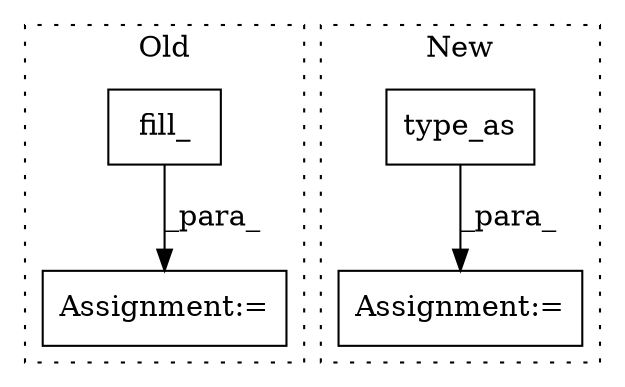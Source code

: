 digraph G {
subgraph cluster0 {
1 [label="fill_" a="32" s="22029,22043" l="6,1" shape="box"];
3 [label="Assignment:=" a="7" s="22125" l="1" shape="box"];
label = "Old";
style="dotted";
}
subgraph cluster1 {
2 [label="type_as" a="32" s="21920,21951" l="8,1" shape="box"];
4 [label="Assignment:=" a="7" s="21857" l="1" shape="box"];
label = "New";
style="dotted";
}
1 -> 3 [label="_para_"];
2 -> 4 [label="_para_"];
}